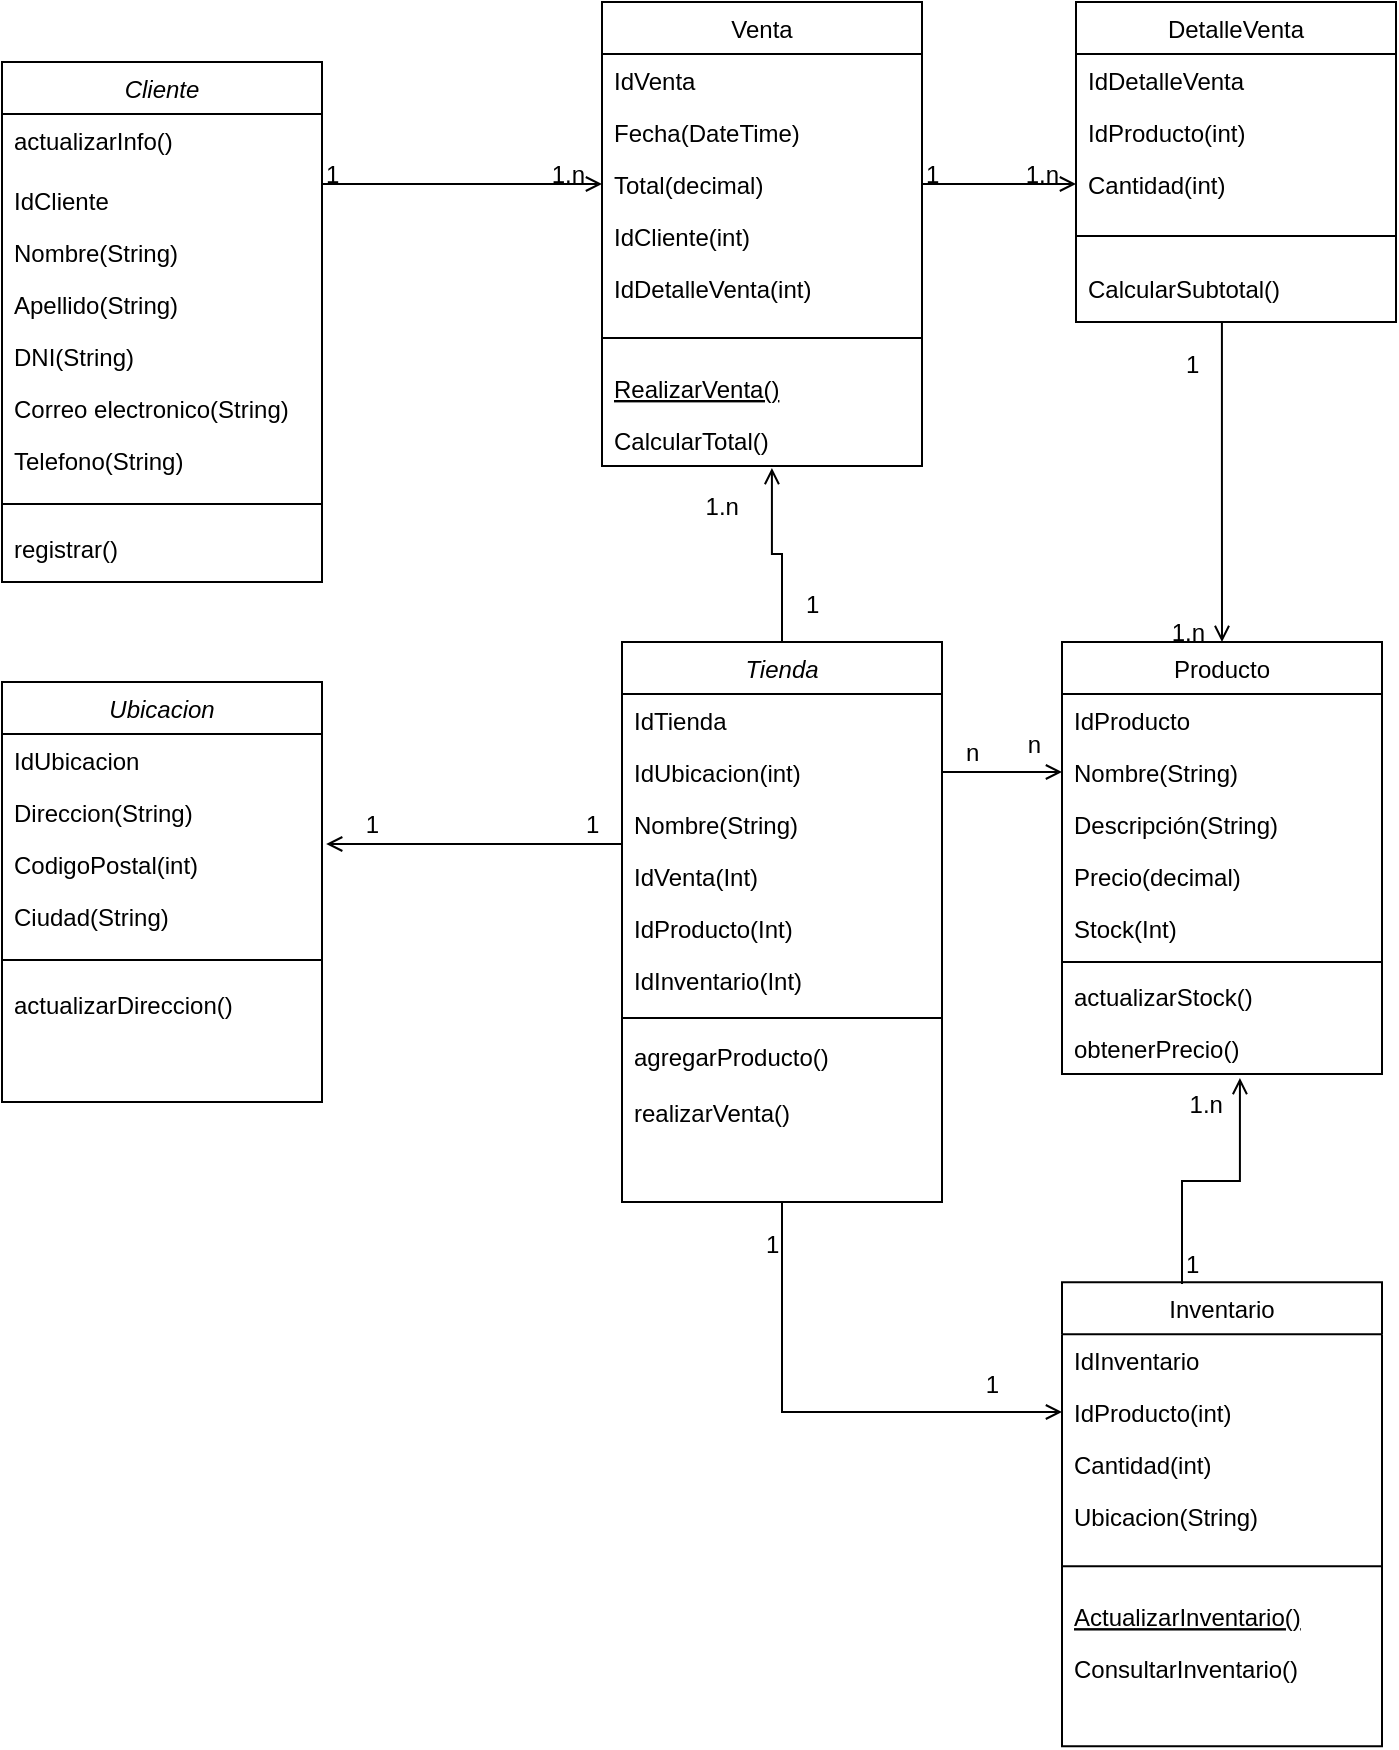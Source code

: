 <mxfile version="24.7.6">
  <diagram id="C5RBs43oDa-KdzZeNtuy" name="Page-1">
    <mxGraphModel dx="880" dy="382" grid="1" gridSize="10" guides="1" tooltips="1" connect="1" arrows="1" fold="1" page="1" pageScale="1" pageWidth="827" pageHeight="1169" math="0" shadow="0">
      <root>
        <mxCell id="WIyWlLk6GJQsqaUBKTNV-0" />
        <mxCell id="WIyWlLk6GJQsqaUBKTNV-1" parent="WIyWlLk6GJQsqaUBKTNV-0" />
        <mxCell id="zkfFHV4jXpPFQw0GAbJ--0" value="Cliente" style="swimlane;fontStyle=2;align=center;verticalAlign=top;childLayout=stackLayout;horizontal=1;startSize=26;horizontalStack=0;resizeParent=1;resizeLast=0;collapsible=1;marginBottom=0;rounded=0;shadow=0;strokeWidth=1;" parent="WIyWlLk6GJQsqaUBKTNV-1" vertex="1">
          <mxGeometry x="130" y="110" width="160" height="260" as="geometry">
            <mxRectangle x="230" y="140" width="160" height="26" as="alternateBounds" />
          </mxGeometry>
        </mxCell>
        <mxCell id="BEHAMYCZaNhqWxbmzdet-3" value="actualizarInfo()" style="text;align=left;verticalAlign=top;spacingLeft=4;spacingRight=4;overflow=hidden;rotatable=0;points=[[0,0.5],[1,0.5]];portConstraint=eastwest;" parent="zkfFHV4jXpPFQw0GAbJ--0" vertex="1">
          <mxGeometry y="26" width="160" height="30" as="geometry" />
        </mxCell>
        <mxCell id="zkfFHV4jXpPFQw0GAbJ--1" value="IdCliente" style="text;align=left;verticalAlign=top;spacingLeft=4;spacingRight=4;overflow=hidden;rotatable=0;points=[[0,0.5],[1,0.5]];portConstraint=eastwest;" parent="zkfFHV4jXpPFQw0GAbJ--0" vertex="1">
          <mxGeometry y="56" width="160" height="26" as="geometry" />
        </mxCell>
        <mxCell id="zkfFHV4jXpPFQw0GAbJ--2" value="Nombre(String)" style="text;align=left;verticalAlign=top;spacingLeft=4;spacingRight=4;overflow=hidden;rotatable=0;points=[[0,0.5],[1,0.5]];portConstraint=eastwest;rounded=0;shadow=0;html=0;" parent="zkfFHV4jXpPFQw0GAbJ--0" vertex="1">
          <mxGeometry y="82" width="160" height="26" as="geometry" />
        </mxCell>
        <mxCell id="zkfFHV4jXpPFQw0GAbJ--3" value="Apellido(String)" style="text;align=left;verticalAlign=top;spacingLeft=4;spacingRight=4;overflow=hidden;rotatable=0;points=[[0,0.5],[1,0.5]];portConstraint=eastwest;rounded=0;shadow=0;html=0;" parent="zkfFHV4jXpPFQw0GAbJ--0" vertex="1">
          <mxGeometry y="108" width="160" height="26" as="geometry" />
        </mxCell>
        <mxCell id="BEHAMYCZaNhqWxbmzdet-0" value="DNI(String)" style="text;align=left;verticalAlign=top;spacingLeft=4;spacingRight=4;overflow=hidden;rotatable=0;points=[[0,0.5],[1,0.5]];portConstraint=eastwest;rounded=0;shadow=0;html=0;" parent="zkfFHV4jXpPFQw0GAbJ--0" vertex="1">
          <mxGeometry y="134" width="160" height="26" as="geometry" />
        </mxCell>
        <mxCell id="BEHAMYCZaNhqWxbmzdet-1" value="Correo electronico(String)" style="text;align=left;verticalAlign=top;spacingLeft=4;spacingRight=4;overflow=hidden;rotatable=0;points=[[0,0.5],[1,0.5]];portConstraint=eastwest;rounded=0;shadow=0;html=0;" parent="zkfFHV4jXpPFQw0GAbJ--0" vertex="1">
          <mxGeometry y="160" width="160" height="26" as="geometry" />
        </mxCell>
        <mxCell id="BEHAMYCZaNhqWxbmzdet-2" value="Telefono(String)" style="text;align=left;verticalAlign=top;spacingLeft=4;spacingRight=4;overflow=hidden;rotatable=0;points=[[0,0.5],[1,0.5]];portConstraint=eastwest;rounded=0;shadow=0;html=0;" parent="zkfFHV4jXpPFQw0GAbJ--0" vertex="1">
          <mxGeometry y="186" width="160" height="26" as="geometry" />
        </mxCell>
        <mxCell id="zkfFHV4jXpPFQw0GAbJ--4" value="" style="line;html=1;strokeWidth=1;align=left;verticalAlign=middle;spacingTop=-1;spacingLeft=3;spacingRight=3;rotatable=0;labelPosition=right;points=[];portConstraint=eastwest;" parent="zkfFHV4jXpPFQw0GAbJ--0" vertex="1">
          <mxGeometry y="212" width="160" height="18" as="geometry" />
        </mxCell>
        <mxCell id="zkfFHV4jXpPFQw0GAbJ--5" value="registrar()" style="text;align=left;verticalAlign=top;spacingLeft=4;spacingRight=4;overflow=hidden;rotatable=0;points=[[0,0.5],[1,0.5]];portConstraint=eastwest;" parent="zkfFHV4jXpPFQw0GAbJ--0" vertex="1">
          <mxGeometry y="230" width="160" height="30" as="geometry" />
        </mxCell>
        <mxCell id="zkfFHV4jXpPFQw0GAbJ--6" value="Venta" style="swimlane;fontStyle=0;align=center;verticalAlign=top;childLayout=stackLayout;horizontal=1;startSize=26;horizontalStack=0;resizeParent=1;resizeLast=0;collapsible=1;marginBottom=0;rounded=0;shadow=0;strokeWidth=1;" parent="WIyWlLk6GJQsqaUBKTNV-1" vertex="1">
          <mxGeometry x="430" y="80" width="160" height="232" as="geometry">
            <mxRectangle x="130" y="380" width="160" height="26" as="alternateBounds" />
          </mxGeometry>
        </mxCell>
        <mxCell id="zkfFHV4jXpPFQw0GAbJ--7" value="IdVenta" style="text;align=left;verticalAlign=top;spacingLeft=4;spacingRight=4;overflow=hidden;rotatable=0;points=[[0,0.5],[1,0.5]];portConstraint=eastwest;" parent="zkfFHV4jXpPFQw0GAbJ--6" vertex="1">
          <mxGeometry y="26" width="160" height="26" as="geometry" />
        </mxCell>
        <mxCell id="zkfFHV4jXpPFQw0GAbJ--8" value="Fecha(DateTime)" style="text;align=left;verticalAlign=top;spacingLeft=4;spacingRight=4;overflow=hidden;rotatable=0;points=[[0,0.5],[1,0.5]];portConstraint=eastwest;rounded=0;shadow=0;html=0;" parent="zkfFHV4jXpPFQw0GAbJ--6" vertex="1">
          <mxGeometry y="52" width="160" height="26" as="geometry" />
        </mxCell>
        <mxCell id="BEHAMYCZaNhqWxbmzdet-4" value="Total(decimal)" style="text;align=left;verticalAlign=top;spacingLeft=4;spacingRight=4;overflow=hidden;rotatable=0;points=[[0,0.5],[1,0.5]];portConstraint=eastwest;rounded=0;shadow=0;html=0;" parent="zkfFHV4jXpPFQw0GAbJ--6" vertex="1">
          <mxGeometry y="78" width="160" height="26" as="geometry" />
        </mxCell>
        <mxCell id="BEHAMYCZaNhqWxbmzdet-5" value="IdCliente(int)" style="text;align=left;verticalAlign=top;spacingLeft=4;spacingRight=4;overflow=hidden;rotatable=0;points=[[0,0.5],[1,0.5]];portConstraint=eastwest;rounded=0;shadow=0;html=0;" parent="zkfFHV4jXpPFQw0GAbJ--6" vertex="1">
          <mxGeometry y="104" width="160" height="26" as="geometry" />
        </mxCell>
        <mxCell id="BEHAMYCZaNhqWxbmzdet-6" value="IdDetalleVenta(int)" style="text;align=left;verticalAlign=top;spacingLeft=4;spacingRight=4;overflow=hidden;rotatable=0;points=[[0,0.5],[1,0.5]];portConstraint=eastwest;rounded=0;shadow=0;html=0;" parent="zkfFHV4jXpPFQw0GAbJ--6" vertex="1">
          <mxGeometry y="130" width="160" height="26" as="geometry" />
        </mxCell>
        <mxCell id="zkfFHV4jXpPFQw0GAbJ--9" value="" style="line;html=1;strokeWidth=1;align=left;verticalAlign=middle;spacingTop=-1;spacingLeft=3;spacingRight=3;rotatable=0;labelPosition=right;points=[];portConstraint=eastwest;" parent="zkfFHV4jXpPFQw0GAbJ--6" vertex="1">
          <mxGeometry y="156" width="160" height="24" as="geometry" />
        </mxCell>
        <mxCell id="zkfFHV4jXpPFQw0GAbJ--10" value="RealizarVenta()" style="text;align=left;verticalAlign=top;spacingLeft=4;spacingRight=4;overflow=hidden;rotatable=0;points=[[0,0.5],[1,0.5]];portConstraint=eastwest;fontStyle=4" parent="zkfFHV4jXpPFQw0GAbJ--6" vertex="1">
          <mxGeometry y="180" width="160" height="26" as="geometry" />
        </mxCell>
        <mxCell id="zkfFHV4jXpPFQw0GAbJ--11" value="CalcularTotal()" style="text;align=left;verticalAlign=top;spacingLeft=4;spacingRight=4;overflow=hidden;rotatable=0;points=[[0,0.5],[1,0.5]];portConstraint=eastwest;" parent="zkfFHV4jXpPFQw0GAbJ--6" vertex="1">
          <mxGeometry y="206" width="160" height="26" as="geometry" />
        </mxCell>
        <mxCell id="zkfFHV4jXpPFQw0GAbJ--13" value="DetalleVenta" style="swimlane;fontStyle=0;align=center;verticalAlign=top;childLayout=stackLayout;horizontal=1;startSize=26;horizontalStack=0;resizeParent=1;resizeLast=0;collapsible=1;marginBottom=0;rounded=0;shadow=0;strokeWidth=1;" parent="WIyWlLk6GJQsqaUBKTNV-1" vertex="1">
          <mxGeometry x="667" y="80" width="160" height="160" as="geometry">
            <mxRectangle x="340" y="380" width="170" height="26" as="alternateBounds" />
          </mxGeometry>
        </mxCell>
        <mxCell id="zkfFHV4jXpPFQw0GAbJ--14" value="IdDetalleVenta" style="text;align=left;verticalAlign=top;spacingLeft=4;spacingRight=4;overflow=hidden;rotatable=0;points=[[0,0.5],[1,0.5]];portConstraint=eastwest;" parent="zkfFHV4jXpPFQw0GAbJ--13" vertex="1">
          <mxGeometry y="26" width="160" height="26" as="geometry" />
        </mxCell>
        <mxCell id="BEHAMYCZaNhqWxbmzdet-7" value="IdProducto(int)" style="text;align=left;verticalAlign=top;spacingLeft=4;spacingRight=4;overflow=hidden;rotatable=0;points=[[0,0.5],[1,0.5]];portConstraint=eastwest;" parent="zkfFHV4jXpPFQw0GAbJ--13" vertex="1">
          <mxGeometry y="52" width="160" height="26" as="geometry" />
        </mxCell>
        <mxCell id="BEHAMYCZaNhqWxbmzdet-8" value="Cantidad(int)" style="text;align=left;verticalAlign=top;spacingLeft=4;spacingRight=4;overflow=hidden;rotatable=0;points=[[0,0.5],[1,0.5]];portConstraint=eastwest;" parent="zkfFHV4jXpPFQw0GAbJ--13" vertex="1">
          <mxGeometry y="78" width="160" height="26" as="geometry" />
        </mxCell>
        <mxCell id="zkfFHV4jXpPFQw0GAbJ--15" value="" style="line;html=1;strokeWidth=1;align=left;verticalAlign=middle;spacingTop=-1;spacingLeft=3;spacingRight=3;rotatable=0;labelPosition=right;points=[];portConstraint=eastwest;" parent="zkfFHV4jXpPFQw0GAbJ--13" vertex="1">
          <mxGeometry y="104" width="160" height="26" as="geometry" />
        </mxCell>
        <mxCell id="BEHAMYCZaNhqWxbmzdet-9" value="CalcularSubtotal()" style="text;align=left;verticalAlign=top;spacingLeft=4;spacingRight=4;overflow=hidden;rotatable=0;points=[[0,0.5],[1,0.5]];portConstraint=eastwest;" parent="zkfFHV4jXpPFQw0GAbJ--13" vertex="1">
          <mxGeometry y="130" width="160" height="26" as="geometry" />
        </mxCell>
        <mxCell id="zkfFHV4jXpPFQw0GAbJ--26" value="" style="endArrow=open;shadow=0;strokeWidth=1;rounded=0;curved=0;endFill=1;edgeStyle=elbowEdgeStyle;elbow=vertical;entryX=0;entryY=0.5;entryDx=0;entryDy=0;" parent="WIyWlLk6GJQsqaUBKTNV-1" target="BEHAMYCZaNhqWxbmzdet-4" edge="1">
          <mxGeometry x="0.5" y="41" relative="1" as="geometry">
            <mxPoint x="290" y="171" as="sourcePoint" />
            <mxPoint x="540" y="142" as="targetPoint" />
            <mxPoint x="-40" y="32" as="offset" />
          </mxGeometry>
        </mxCell>
        <mxCell id="zkfFHV4jXpPFQw0GAbJ--27" value="1" style="resizable=0;align=left;verticalAlign=bottom;labelBackgroundColor=none;fontSize=12;" parent="zkfFHV4jXpPFQw0GAbJ--26" connectable="0" vertex="1">
          <mxGeometry x="-1" relative="1" as="geometry">
            <mxPoint y="4" as="offset" />
          </mxGeometry>
        </mxCell>
        <mxCell id="zkfFHV4jXpPFQw0GAbJ--28" value="1.n" style="resizable=0;align=right;verticalAlign=bottom;labelBackgroundColor=none;fontSize=12;" parent="zkfFHV4jXpPFQw0GAbJ--26" connectable="0" vertex="1">
          <mxGeometry x="1" relative="1" as="geometry">
            <mxPoint x="-7" y="4" as="offset" />
          </mxGeometry>
        </mxCell>
        <mxCell id="BEHAMYCZaNhqWxbmzdet-10" value="Inventario" style="swimlane;fontStyle=0;align=center;verticalAlign=top;childLayout=stackLayout;horizontal=1;startSize=26;horizontalStack=0;resizeParent=1;resizeLast=0;collapsible=1;marginBottom=0;rounded=0;shadow=0;strokeWidth=1;" parent="WIyWlLk6GJQsqaUBKTNV-1" vertex="1">
          <mxGeometry x="660" y="720.07" width="160" height="232" as="geometry">
            <mxRectangle x="130" y="380" width="160" height="26" as="alternateBounds" />
          </mxGeometry>
        </mxCell>
        <mxCell id="BEHAMYCZaNhqWxbmzdet-11" value="IdInventario" style="text;align=left;verticalAlign=top;spacingLeft=4;spacingRight=4;overflow=hidden;rotatable=0;points=[[0,0.5],[1,0.5]];portConstraint=eastwest;" parent="BEHAMYCZaNhqWxbmzdet-10" vertex="1">
          <mxGeometry y="26" width="160" height="26" as="geometry" />
        </mxCell>
        <mxCell id="BEHAMYCZaNhqWxbmzdet-12" value="IdProducto(int)" style="text;align=left;verticalAlign=top;spacingLeft=4;spacingRight=4;overflow=hidden;rotatable=0;points=[[0,0.5],[1,0.5]];portConstraint=eastwest;rounded=0;shadow=0;html=0;" parent="BEHAMYCZaNhqWxbmzdet-10" vertex="1">
          <mxGeometry y="52" width="160" height="26" as="geometry" />
        </mxCell>
        <mxCell id="BEHAMYCZaNhqWxbmzdet-13" value="Cantidad(int)" style="text;align=left;verticalAlign=top;spacingLeft=4;spacingRight=4;overflow=hidden;rotatable=0;points=[[0,0.5],[1,0.5]];portConstraint=eastwest;rounded=0;shadow=0;html=0;" parent="BEHAMYCZaNhqWxbmzdet-10" vertex="1">
          <mxGeometry y="78" width="160" height="26" as="geometry" />
        </mxCell>
        <mxCell id="BEHAMYCZaNhqWxbmzdet-14" value="Ubicacion(String)" style="text;align=left;verticalAlign=top;spacingLeft=4;spacingRight=4;overflow=hidden;rotatable=0;points=[[0,0.5],[1,0.5]];portConstraint=eastwest;rounded=0;shadow=0;html=0;" parent="BEHAMYCZaNhqWxbmzdet-10" vertex="1">
          <mxGeometry y="104" width="160" height="26" as="geometry" />
        </mxCell>
        <mxCell id="BEHAMYCZaNhqWxbmzdet-16" value="" style="line;html=1;strokeWidth=1;align=left;verticalAlign=middle;spacingTop=-1;spacingLeft=3;spacingRight=3;rotatable=0;labelPosition=right;points=[];portConstraint=eastwest;" parent="BEHAMYCZaNhqWxbmzdet-10" vertex="1">
          <mxGeometry y="130" width="160" height="24" as="geometry" />
        </mxCell>
        <mxCell id="BEHAMYCZaNhqWxbmzdet-17" value="ActualizarInventario()" style="text;align=left;verticalAlign=top;spacingLeft=4;spacingRight=4;overflow=hidden;rotatable=0;points=[[0,0.5],[1,0.5]];portConstraint=eastwest;fontStyle=4" parent="BEHAMYCZaNhqWxbmzdet-10" vertex="1">
          <mxGeometry y="154" width="160" height="26" as="geometry" />
        </mxCell>
        <mxCell id="BEHAMYCZaNhqWxbmzdet-18" value="ConsultarInventario()" style="text;align=left;verticalAlign=top;spacingLeft=4;spacingRight=4;overflow=hidden;rotatable=0;points=[[0,0.5],[1,0.5]];portConstraint=eastwest;" parent="BEHAMYCZaNhqWxbmzdet-10" vertex="1">
          <mxGeometry y="180" width="160" height="26" as="geometry" />
        </mxCell>
        <mxCell id="BEHAMYCZaNhqWxbmzdet-25" value="Producto" style="swimlane;fontStyle=0;align=center;verticalAlign=top;childLayout=stackLayout;horizontal=1;startSize=26;horizontalStack=0;resizeParent=1;resizeLast=0;collapsible=1;marginBottom=0;rounded=0;shadow=0;strokeWidth=1;" parent="WIyWlLk6GJQsqaUBKTNV-1" vertex="1">
          <mxGeometry x="660" y="400" width="160" height="216" as="geometry">
            <mxRectangle x="550" y="140" width="160" height="26" as="alternateBounds" />
          </mxGeometry>
        </mxCell>
        <mxCell id="BEHAMYCZaNhqWxbmzdet-26" value="IdProducto" style="text;align=left;verticalAlign=top;spacingLeft=4;spacingRight=4;overflow=hidden;rotatable=0;points=[[0,0.5],[1,0.5]];portConstraint=eastwest;" parent="BEHAMYCZaNhqWxbmzdet-25" vertex="1">
          <mxGeometry y="26" width="160" height="26" as="geometry" />
        </mxCell>
        <mxCell id="BEHAMYCZaNhqWxbmzdet-27" value="Nombre(String)" style="text;align=left;verticalAlign=top;spacingLeft=4;spacingRight=4;overflow=hidden;rotatable=0;points=[[0,0.5],[1,0.5]];portConstraint=eastwest;rounded=0;shadow=0;html=0;" parent="BEHAMYCZaNhqWxbmzdet-25" vertex="1">
          <mxGeometry y="52" width="160" height="26" as="geometry" />
        </mxCell>
        <mxCell id="BEHAMYCZaNhqWxbmzdet-28" value="Descripción(String)" style="text;align=left;verticalAlign=top;spacingLeft=4;spacingRight=4;overflow=hidden;rotatable=0;points=[[0,0.5],[1,0.5]];portConstraint=eastwest;rounded=0;shadow=0;html=0;" parent="BEHAMYCZaNhqWxbmzdet-25" vertex="1">
          <mxGeometry y="78" width="160" height="26" as="geometry" />
        </mxCell>
        <mxCell id="BEHAMYCZaNhqWxbmzdet-29" value="Precio(decimal)" style="text;align=left;verticalAlign=top;spacingLeft=4;spacingRight=4;overflow=hidden;rotatable=0;points=[[0,0.5],[1,0.5]];portConstraint=eastwest;rounded=0;shadow=0;html=0;" parent="BEHAMYCZaNhqWxbmzdet-25" vertex="1">
          <mxGeometry y="104" width="160" height="26" as="geometry" />
        </mxCell>
        <mxCell id="BEHAMYCZaNhqWxbmzdet-30" value="Stock(Int)" style="text;align=left;verticalAlign=top;spacingLeft=4;spacingRight=4;overflow=hidden;rotatable=0;points=[[0,0.5],[1,0.5]];portConstraint=eastwest;rounded=0;shadow=0;html=0;" parent="BEHAMYCZaNhqWxbmzdet-25" vertex="1">
          <mxGeometry y="130" width="160" height="26" as="geometry" />
        </mxCell>
        <mxCell id="BEHAMYCZaNhqWxbmzdet-31" value="" style="line;html=1;strokeWidth=1;align=left;verticalAlign=middle;spacingTop=-1;spacingLeft=3;spacingRight=3;rotatable=0;labelPosition=right;points=[];portConstraint=eastwest;" parent="BEHAMYCZaNhqWxbmzdet-25" vertex="1">
          <mxGeometry y="156" width="160" height="8" as="geometry" />
        </mxCell>
        <mxCell id="BEHAMYCZaNhqWxbmzdet-32" value="actualizarStock()" style="text;align=left;verticalAlign=top;spacingLeft=4;spacingRight=4;overflow=hidden;rotatable=0;points=[[0,0.5],[1,0.5]];portConstraint=eastwest;" parent="BEHAMYCZaNhqWxbmzdet-25" vertex="1">
          <mxGeometry y="164" width="160" height="26" as="geometry" />
        </mxCell>
        <mxCell id="BEHAMYCZaNhqWxbmzdet-33" value="obtenerPrecio()" style="text;align=left;verticalAlign=top;spacingLeft=4;spacingRight=4;overflow=hidden;rotatable=0;points=[[0,0.5],[1,0.5]];portConstraint=eastwest;" parent="BEHAMYCZaNhqWxbmzdet-25" vertex="1">
          <mxGeometry y="190" width="160" height="26" as="geometry" />
        </mxCell>
        <mxCell id="BEHAMYCZaNhqWxbmzdet-34" value="" style="endArrow=open;shadow=0;strokeWidth=1;rounded=0;curved=0;endFill=1;edgeStyle=elbowEdgeStyle;elbow=vertical;entryX=0;entryY=0.5;entryDx=0;entryDy=0;exitX=1;exitY=0.5;exitDx=0;exitDy=0;" parent="WIyWlLk6GJQsqaUBKTNV-1" source="BEHAMYCZaNhqWxbmzdet-4" target="BEHAMYCZaNhqWxbmzdet-8" edge="1">
          <mxGeometry x="0.5" y="41" relative="1" as="geometry">
            <mxPoint x="610" y="280" as="sourcePoint" />
            <mxPoint x="750" y="280" as="targetPoint" />
            <mxPoint x="-40" y="32" as="offset" />
          </mxGeometry>
        </mxCell>
        <mxCell id="BEHAMYCZaNhqWxbmzdet-35" value="1" style="resizable=0;align=left;verticalAlign=bottom;labelBackgroundColor=none;fontSize=12;" parent="BEHAMYCZaNhqWxbmzdet-34" connectable="0" vertex="1">
          <mxGeometry x="-1" relative="1" as="geometry">
            <mxPoint y="4" as="offset" />
          </mxGeometry>
        </mxCell>
        <mxCell id="BEHAMYCZaNhqWxbmzdet-36" value="1.n" style="resizable=0;align=right;verticalAlign=bottom;labelBackgroundColor=none;fontSize=12;" parent="BEHAMYCZaNhqWxbmzdet-34" connectable="0" vertex="1">
          <mxGeometry x="1" relative="1" as="geometry">
            <mxPoint x="-7" y="4" as="offset" />
          </mxGeometry>
        </mxCell>
        <mxCell id="BEHAMYCZaNhqWxbmzdet-37" value="" style="endArrow=open;shadow=0;strokeWidth=1;rounded=0;curved=0;endFill=1;edgeStyle=elbowEdgeStyle;elbow=vertical;entryX=0.5;entryY=0;entryDx=0;entryDy=0;exitX=0.456;exitY=1.154;exitDx=0;exitDy=0;exitPerimeter=0;" parent="WIyWlLk6GJQsqaUBKTNV-1" source="BEHAMYCZaNhqWxbmzdet-9" target="BEHAMYCZaNhqWxbmzdet-25" edge="1">
          <mxGeometry x="0.5" y="41" relative="1" as="geometry">
            <mxPoint x="740" y="290" as="sourcePoint" />
            <mxPoint x="677" y="231" as="targetPoint" />
            <mxPoint x="-40" y="32" as="offset" />
          </mxGeometry>
        </mxCell>
        <mxCell id="BEHAMYCZaNhqWxbmzdet-38" value="1" style="resizable=0;align=left;verticalAlign=bottom;labelBackgroundColor=none;fontSize=12;" parent="BEHAMYCZaNhqWxbmzdet-37" connectable="0" vertex="1">
          <mxGeometry x="-1" relative="1" as="geometry">
            <mxPoint x="-20" y="30" as="offset" />
          </mxGeometry>
        </mxCell>
        <mxCell id="BEHAMYCZaNhqWxbmzdet-39" value="1.n" style="resizable=0;align=right;verticalAlign=bottom;labelBackgroundColor=none;fontSize=12;" parent="BEHAMYCZaNhqWxbmzdet-37" connectable="0" vertex="1">
          <mxGeometry x="1" relative="1" as="geometry">
            <mxPoint x="-7" y="4" as="offset" />
          </mxGeometry>
        </mxCell>
        <mxCell id="BEHAMYCZaNhqWxbmzdet-40" value="" style="endArrow=open;shadow=0;strokeWidth=1;rounded=0;curved=0;endFill=1;edgeStyle=elbowEdgeStyle;elbow=vertical;entryX=0.556;entryY=1.077;entryDx=0;entryDy=0;exitX=0.375;exitY=0.004;exitDx=0;exitDy=0;entryPerimeter=0;exitPerimeter=0;" parent="WIyWlLk6GJQsqaUBKTNV-1" source="BEHAMYCZaNhqWxbmzdet-10" target="BEHAMYCZaNhqWxbmzdet-33" edge="1">
          <mxGeometry x="0.5" y="41" relative="1" as="geometry">
            <mxPoint x="510" y="450" as="sourcePoint" />
            <mxPoint x="510" y="560" as="targetPoint" />
            <mxPoint x="-40" y="32" as="offset" />
          </mxGeometry>
        </mxCell>
        <mxCell id="BEHAMYCZaNhqWxbmzdet-41" value="1" style="resizable=0;align=left;verticalAlign=bottom;labelBackgroundColor=none;fontSize=12;" parent="BEHAMYCZaNhqWxbmzdet-40" connectable="0" vertex="1">
          <mxGeometry x="-1" relative="1" as="geometry">
            <mxPoint y="-1" as="offset" />
          </mxGeometry>
        </mxCell>
        <mxCell id="BEHAMYCZaNhqWxbmzdet-42" value="1.n" style="resizable=0;align=right;verticalAlign=bottom;labelBackgroundColor=none;fontSize=12;" parent="BEHAMYCZaNhqWxbmzdet-40" connectable="0" vertex="1">
          <mxGeometry x="1" relative="1" as="geometry">
            <mxPoint x="-7" y="22" as="offset" />
          </mxGeometry>
        </mxCell>
        <mxCell id="BEHAMYCZaNhqWxbmzdet-43" value="Tienda" style="swimlane;fontStyle=2;align=center;verticalAlign=top;childLayout=stackLayout;horizontal=1;startSize=26;horizontalStack=0;resizeParent=1;resizeLast=0;collapsible=1;marginBottom=0;rounded=0;shadow=0;strokeWidth=1;" parent="WIyWlLk6GJQsqaUBKTNV-1" vertex="1">
          <mxGeometry x="440" y="400.0" width="160" height="280" as="geometry">
            <mxRectangle x="230" y="140" width="160" height="26" as="alternateBounds" />
          </mxGeometry>
        </mxCell>
        <mxCell id="BEHAMYCZaNhqWxbmzdet-44" value="IdTienda" style="text;align=left;verticalAlign=top;spacingLeft=4;spacingRight=4;overflow=hidden;rotatable=0;points=[[0,0.5],[1,0.5]];portConstraint=eastwest;" parent="BEHAMYCZaNhqWxbmzdet-43" vertex="1">
          <mxGeometry y="26" width="160" height="26" as="geometry" />
        </mxCell>
        <mxCell id="BEHAMYCZaNhqWxbmzdet-45" value="IdUbicacion(int)" style="text;align=left;verticalAlign=top;spacingLeft=4;spacingRight=4;overflow=hidden;rotatable=0;points=[[0,0.5],[1,0.5]];portConstraint=eastwest;rounded=0;shadow=0;html=0;" parent="BEHAMYCZaNhqWxbmzdet-43" vertex="1">
          <mxGeometry y="52" width="160" height="26" as="geometry" />
        </mxCell>
        <mxCell id="BEHAMYCZaNhqWxbmzdet-46" value="Nombre(String)" style="text;align=left;verticalAlign=top;spacingLeft=4;spacingRight=4;overflow=hidden;rotatable=0;points=[[0,0.5],[1,0.5]];portConstraint=eastwest;rounded=0;shadow=0;html=0;" parent="BEHAMYCZaNhqWxbmzdet-43" vertex="1">
          <mxGeometry y="78" width="160" height="26" as="geometry" />
        </mxCell>
        <mxCell id="BEHAMYCZaNhqWxbmzdet-66" value="IdVenta(Int)" style="text;align=left;verticalAlign=top;spacingLeft=4;spacingRight=4;overflow=hidden;rotatable=0;points=[[0,0.5],[1,0.5]];portConstraint=eastwest;rounded=0;shadow=0;html=0;" parent="BEHAMYCZaNhqWxbmzdet-43" vertex="1">
          <mxGeometry y="104" width="160" height="26" as="geometry" />
        </mxCell>
        <mxCell id="BEHAMYCZaNhqWxbmzdet-67" value="IdProducto(Int)" style="text;align=left;verticalAlign=top;spacingLeft=4;spacingRight=4;overflow=hidden;rotatable=0;points=[[0,0.5],[1,0.5]];portConstraint=eastwest;rounded=0;shadow=0;html=0;" parent="BEHAMYCZaNhqWxbmzdet-43" vertex="1">
          <mxGeometry y="130" width="160" height="26" as="geometry" />
        </mxCell>
        <mxCell id="BEHAMYCZaNhqWxbmzdet-68" value="IdInventario(Int)" style="text;align=left;verticalAlign=top;spacingLeft=4;spacingRight=4;overflow=hidden;rotatable=0;points=[[0,0.5],[1,0.5]];portConstraint=eastwest;rounded=0;shadow=0;html=0;" parent="BEHAMYCZaNhqWxbmzdet-43" vertex="1">
          <mxGeometry y="156" width="160" height="26" as="geometry" />
        </mxCell>
        <mxCell id="BEHAMYCZaNhqWxbmzdet-50" value="" style="line;html=1;strokeWidth=1;align=left;verticalAlign=middle;spacingTop=-1;spacingLeft=3;spacingRight=3;rotatable=0;labelPosition=right;points=[];portConstraint=eastwest;" parent="BEHAMYCZaNhqWxbmzdet-43" vertex="1">
          <mxGeometry y="182" width="160" height="12" as="geometry" />
        </mxCell>
        <mxCell id="BEHAMYCZaNhqWxbmzdet-51" value="agregarProducto()" style="text;align=left;verticalAlign=top;spacingLeft=4;spacingRight=4;overflow=hidden;rotatable=0;points=[[0,0.5],[1,0.5]];portConstraint=eastwest;" parent="BEHAMYCZaNhqWxbmzdet-43" vertex="1">
          <mxGeometry y="194" width="160" height="28" as="geometry" />
        </mxCell>
        <mxCell id="BEHAMYCZaNhqWxbmzdet-52" value="realizarVenta()" style="text;align=left;verticalAlign=top;spacingLeft=4;spacingRight=4;overflow=hidden;rotatable=0;points=[[0,0.5],[1,0.5]];portConstraint=eastwest;" parent="BEHAMYCZaNhqWxbmzdet-43" vertex="1">
          <mxGeometry y="222" width="160" height="30" as="geometry" />
        </mxCell>
        <mxCell id="BEHAMYCZaNhqWxbmzdet-54" value="Ubicacion" style="swimlane;fontStyle=2;align=center;verticalAlign=top;childLayout=stackLayout;horizontal=1;startSize=26;horizontalStack=0;resizeParent=1;resizeLast=0;collapsible=1;marginBottom=0;rounded=0;shadow=0;strokeWidth=1;" parent="WIyWlLk6GJQsqaUBKTNV-1" vertex="1">
          <mxGeometry x="130" y="420.0" width="160" height="210" as="geometry">
            <mxRectangle x="230" y="140" width="160" height="26" as="alternateBounds" />
          </mxGeometry>
        </mxCell>
        <mxCell id="BEHAMYCZaNhqWxbmzdet-55" value="IdUbicacion" style="text;align=left;verticalAlign=top;spacingLeft=4;spacingRight=4;overflow=hidden;rotatable=0;points=[[0,0.5],[1,0.5]];portConstraint=eastwest;" parent="BEHAMYCZaNhqWxbmzdet-54" vertex="1">
          <mxGeometry y="26" width="160" height="26" as="geometry" />
        </mxCell>
        <mxCell id="BEHAMYCZaNhqWxbmzdet-56" value="Direccion(String)" style="text;align=left;verticalAlign=top;spacingLeft=4;spacingRight=4;overflow=hidden;rotatable=0;points=[[0,0.5],[1,0.5]];portConstraint=eastwest;rounded=0;shadow=0;html=0;" parent="BEHAMYCZaNhqWxbmzdet-54" vertex="1">
          <mxGeometry y="52" width="160" height="26" as="geometry" />
        </mxCell>
        <mxCell id="BEHAMYCZaNhqWxbmzdet-57" value="CodigoPostal(int)" style="text;align=left;verticalAlign=top;spacingLeft=4;spacingRight=4;overflow=hidden;rotatable=0;points=[[0,0.5],[1,0.5]];portConstraint=eastwest;rounded=0;shadow=0;html=0;" parent="BEHAMYCZaNhqWxbmzdet-54" vertex="1">
          <mxGeometry y="78" width="160" height="26" as="geometry" />
        </mxCell>
        <mxCell id="BEHAMYCZaNhqWxbmzdet-58" value="Ciudad(String)" style="text;align=left;verticalAlign=top;spacingLeft=4;spacingRight=4;overflow=hidden;rotatable=0;points=[[0,0.5],[1,0.5]];portConstraint=eastwest;rounded=0;shadow=0;html=0;" parent="BEHAMYCZaNhqWxbmzdet-54" vertex="1">
          <mxGeometry y="104" width="160" height="26" as="geometry" />
        </mxCell>
        <mxCell id="BEHAMYCZaNhqWxbmzdet-59" value="" style="line;html=1;strokeWidth=1;align=left;verticalAlign=middle;spacingTop=-1;spacingLeft=3;spacingRight=3;rotatable=0;labelPosition=right;points=[];portConstraint=eastwest;" parent="BEHAMYCZaNhqWxbmzdet-54" vertex="1">
          <mxGeometry y="130" width="160" height="18" as="geometry" />
        </mxCell>
        <mxCell id="BEHAMYCZaNhqWxbmzdet-60" value="actualizarDireccion()" style="text;align=left;verticalAlign=top;spacingLeft=4;spacingRight=4;overflow=hidden;rotatable=0;points=[[0,0.5],[1,0.5]];portConstraint=eastwest;" parent="BEHAMYCZaNhqWxbmzdet-54" vertex="1">
          <mxGeometry y="148" width="160" height="30" as="geometry" />
        </mxCell>
        <mxCell id="BEHAMYCZaNhqWxbmzdet-62" value="" style="resizable=0;align=left;verticalAlign=bottom;labelBackgroundColor=none;fontSize=12;" parent="WIyWlLk6GJQsqaUBKTNV-1" connectable="0" vertex="1">
          <mxGeometry x="290" y="535" as="geometry" />
        </mxCell>
        <mxCell id="BEHAMYCZaNhqWxbmzdet-63" value="" style="endArrow=open;shadow=0;strokeWidth=1;rounded=0;curved=0;endFill=1;edgeStyle=elbowEdgeStyle;elbow=vertical;entryX=1.013;entryY=0.115;entryDx=0;entryDy=0;entryPerimeter=0;" parent="WIyWlLk6GJQsqaUBKTNV-1" target="BEHAMYCZaNhqWxbmzdet-57" edge="1">
          <mxGeometry x="0.5" y="41" relative="1" as="geometry">
            <mxPoint x="440" y="501.0" as="sourcePoint" />
            <mxPoint x="356" y="340.0" as="targetPoint" />
            <mxPoint x="-40" y="32" as="offset" />
            <Array as="points">
              <mxPoint x="480" y="501.0" />
            </Array>
          </mxGeometry>
        </mxCell>
        <mxCell id="BEHAMYCZaNhqWxbmzdet-64" value="1" style="resizable=0;align=left;verticalAlign=bottom;labelBackgroundColor=none;fontSize=12;" parent="BEHAMYCZaNhqWxbmzdet-63" connectable="0" vertex="1">
          <mxGeometry x="-1" relative="1" as="geometry">
            <mxPoint x="-20" y="-1" as="offset" />
          </mxGeometry>
        </mxCell>
        <mxCell id="BEHAMYCZaNhqWxbmzdet-65" value="1" style="resizable=0;align=right;verticalAlign=bottom;labelBackgroundColor=none;fontSize=12;" parent="BEHAMYCZaNhqWxbmzdet-63" connectable="0" vertex="1">
          <mxGeometry x="1" relative="1" as="geometry">
            <mxPoint x="28" y="-1" as="offset" />
          </mxGeometry>
        </mxCell>
        <mxCell id="BEHAMYCZaNhqWxbmzdet-69" value="" style="endArrow=open;shadow=0;strokeWidth=1;rounded=0;curved=0;endFill=1;edgeStyle=elbowEdgeStyle;elbow=vertical;entryX=0;entryY=0.5;entryDx=0;entryDy=0;exitX=1;exitY=0.5;exitDx=0;exitDy=0;" parent="WIyWlLk6GJQsqaUBKTNV-1" source="BEHAMYCZaNhqWxbmzdet-45" target="BEHAMYCZaNhqWxbmzdet-27" edge="1">
          <mxGeometry x="0.5" y="41" relative="1" as="geometry">
            <mxPoint x="690" y="680" as="sourcePoint" />
            <mxPoint x="766" y="740" as="targetPoint" />
            <mxPoint x="-40" y="32" as="offset" />
            <Array as="points" />
          </mxGeometry>
        </mxCell>
        <mxCell id="BEHAMYCZaNhqWxbmzdet-70" value="n" style="resizable=0;align=left;verticalAlign=bottom;labelBackgroundColor=none;fontSize=12;" parent="BEHAMYCZaNhqWxbmzdet-69" connectable="0" vertex="1">
          <mxGeometry x="-1" relative="1" as="geometry">
            <mxPoint x="10" y="-1" as="offset" />
          </mxGeometry>
        </mxCell>
        <mxCell id="BEHAMYCZaNhqWxbmzdet-71" value="n" style="resizable=0;align=right;verticalAlign=bottom;labelBackgroundColor=none;fontSize=12;" parent="BEHAMYCZaNhqWxbmzdet-69" connectable="0" vertex="1">
          <mxGeometry x="1" relative="1" as="geometry">
            <mxPoint x="-9" y="-5" as="offset" />
          </mxGeometry>
        </mxCell>
        <mxCell id="BEHAMYCZaNhqWxbmzdet-72" value="" style="endArrow=open;shadow=0;strokeWidth=1;rounded=0;curved=0;endFill=1;edgeStyle=elbowEdgeStyle;elbow=vertical;entryX=0;entryY=0.5;entryDx=0;entryDy=0;exitX=0.5;exitY=1;exitDx=0;exitDy=0;" parent="WIyWlLk6GJQsqaUBKTNV-1" source="BEHAMYCZaNhqWxbmzdet-43" target="BEHAMYCZaNhqWxbmzdet-12" edge="1">
          <mxGeometry x="0.5" y="41" relative="1" as="geometry">
            <mxPoint x="460" y="780" as="sourcePoint" />
            <mxPoint x="510" y="1000.04" as="targetPoint" />
            <mxPoint x="-40" y="32" as="offset" />
            <Array as="points">
              <mxPoint x="600" y="785" />
            </Array>
          </mxGeometry>
        </mxCell>
        <mxCell id="BEHAMYCZaNhqWxbmzdet-73" value="1" style="resizable=0;align=left;verticalAlign=bottom;labelBackgroundColor=none;fontSize=12;" parent="BEHAMYCZaNhqWxbmzdet-72" connectable="0" vertex="1">
          <mxGeometry x="-1" relative="1" as="geometry">
            <mxPoint x="-10" y="30" as="offset" />
          </mxGeometry>
        </mxCell>
        <mxCell id="BEHAMYCZaNhqWxbmzdet-74" value="1" style="resizable=0;align=right;verticalAlign=bottom;labelBackgroundColor=none;fontSize=12;" parent="BEHAMYCZaNhqWxbmzdet-72" connectable="0" vertex="1">
          <mxGeometry x="1" relative="1" as="geometry">
            <mxPoint x="-30" y="-5" as="offset" />
          </mxGeometry>
        </mxCell>
        <mxCell id="BEHAMYCZaNhqWxbmzdet-75" value="" style="endArrow=open;shadow=0;strokeWidth=1;rounded=0;curved=0;endFill=1;edgeStyle=elbowEdgeStyle;elbow=vertical;entryX=0.531;entryY=1.038;entryDx=0;entryDy=0;entryPerimeter=0;" parent="WIyWlLk6GJQsqaUBKTNV-1" source="BEHAMYCZaNhqWxbmzdet-43" target="zkfFHV4jXpPFQw0GAbJ--11" edge="1">
          <mxGeometry x="0.5" y="41" relative="1" as="geometry">
            <mxPoint x="513" y="350" as="sourcePoint" />
            <mxPoint x="520" y="330" as="targetPoint" />
            <mxPoint x="-40" y="32" as="offset" />
            <Array as="points">
              <mxPoint x="520" y="356" />
            </Array>
          </mxGeometry>
        </mxCell>
        <mxCell id="BEHAMYCZaNhqWxbmzdet-76" value="1" style="resizable=0;align=left;verticalAlign=bottom;labelBackgroundColor=none;fontSize=12;" parent="BEHAMYCZaNhqWxbmzdet-75" connectable="0" vertex="1">
          <mxGeometry x="-1" relative="1" as="geometry">
            <mxPoint x="10" y="-10" as="offset" />
          </mxGeometry>
        </mxCell>
        <mxCell id="BEHAMYCZaNhqWxbmzdet-77" value="1.n" style="resizable=0;align=right;verticalAlign=bottom;labelBackgroundColor=none;fontSize=12;" parent="BEHAMYCZaNhqWxbmzdet-75" connectable="0" vertex="1">
          <mxGeometry x="1" relative="1" as="geometry">
            <mxPoint x="-15" y="28" as="offset" />
          </mxGeometry>
        </mxCell>
      </root>
    </mxGraphModel>
  </diagram>
</mxfile>
